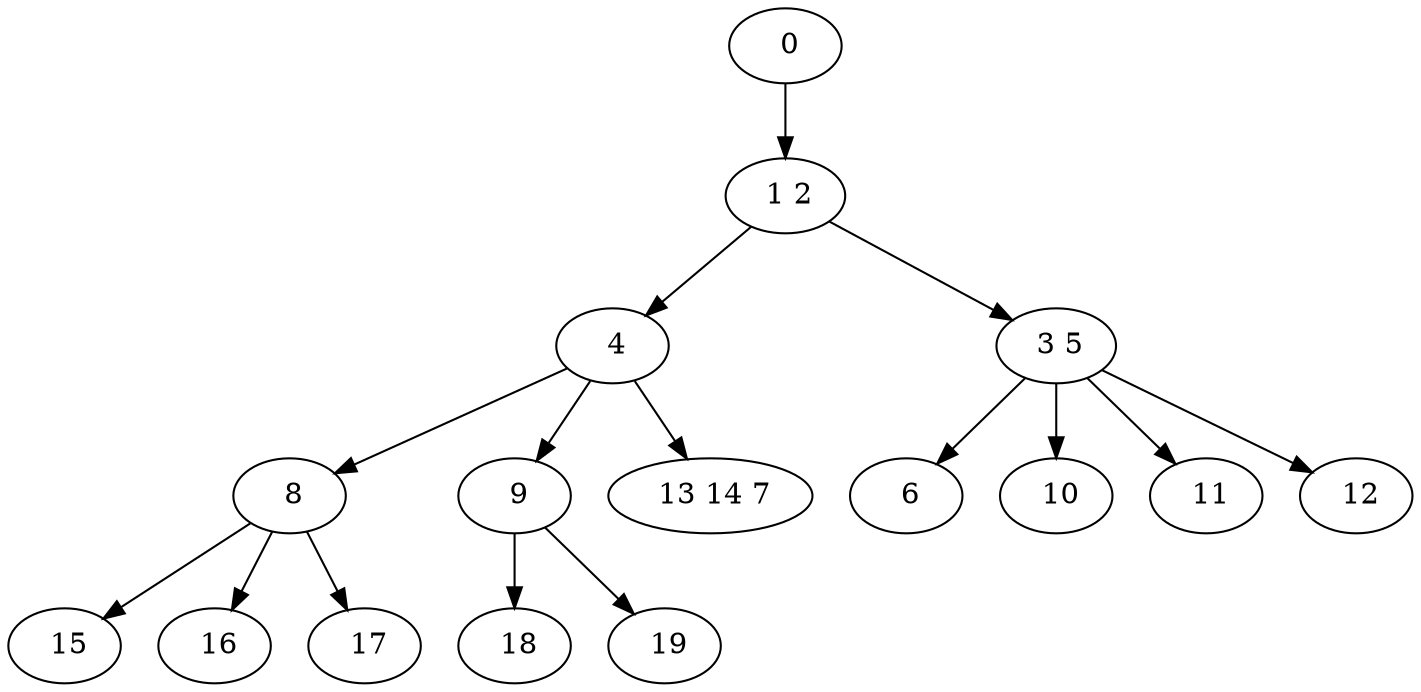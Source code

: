 digraph mytree {
" 0" -> " 1 2";
" 1 2" -> " 4";
" 1 2" -> " 3 5";
" 4" -> " 8";
" 4" -> " 9";
" 4" -> " 13 14 7";
" 8" -> " 15";
" 8" -> " 16";
" 8" -> " 17";
" 9" -> " 18";
" 9" -> " 19";
" 13 14 7";
" 15";
" 16";
" 17";
" 18";
" 19";
" 3 5" -> " 6";
" 3 5" -> " 10";
" 3 5" -> " 11";
" 3 5" -> " 12";
" 6";
" 10";
" 11";
" 12";
}
